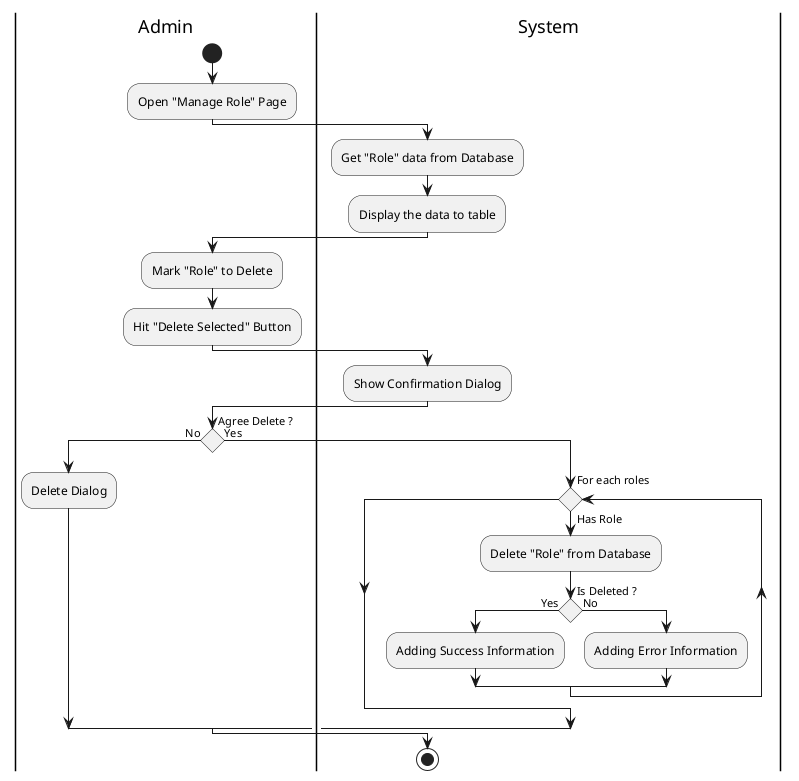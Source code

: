 @startuml DeleteRole

skinparam ConditionEndStyle hline
skinparam conditionStyle diamond
skinparam Monochrome true
skinparam Shadowing false

|Admin|
start
:Open "Manage Role" Page;

|System|
:Get "Role" data from Database;
:Display the data to table;

|Admin|
:Mark "Role" to Delete;
:Hit "Delete Selected" Button;

|System|
:Show Confirmation Dialog;

|Admin|
if (Agree Delete ?) then (No)
    :Delete Dialog;
else (Yes)
    |System|
    while(For each roles) is (Has Role)
        :Delete "Role" from Database;
        |System|
        if (Is Deleted ?) then (Yes)
            :Adding Success Information;
        else (No)
            :Adding Error Information;
        endif
    endwhile
endif
stop

@enduml